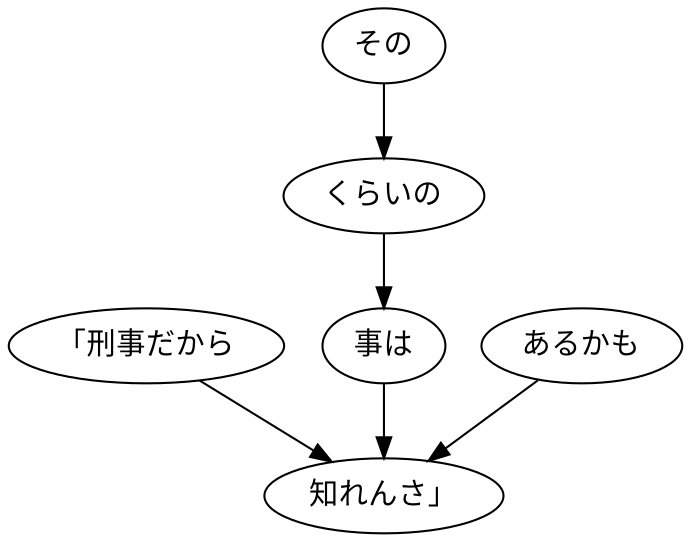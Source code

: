 digraph graph6276 {
	node0 [label="「刑事だから"];
	node1 [label="その"];
	node2 [label="くらいの"];
	node3 [label="事は"];
	node4 [label="あるかも"];
	node5 [label="知れんさ」"];
	node0 -> node5;
	node1 -> node2;
	node2 -> node3;
	node3 -> node5;
	node4 -> node5;
}
